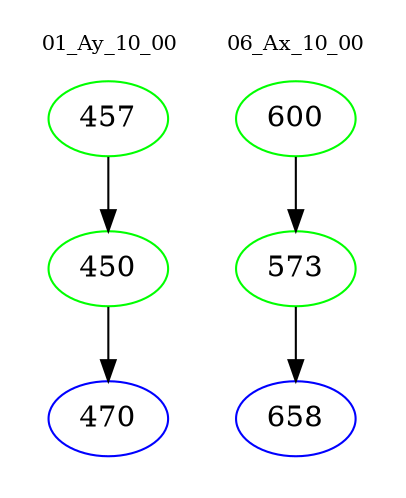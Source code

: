 digraph{
subgraph cluster_0 {
color = white
label = "01_Ay_10_00";
fontsize=10;
T0_457 [label="457", color="green"]
T0_457 -> T0_450 [color="black"]
T0_450 [label="450", color="green"]
T0_450 -> T0_470 [color="black"]
T0_470 [label="470", color="blue"]
}
subgraph cluster_1 {
color = white
label = "06_Ax_10_00";
fontsize=10;
T1_600 [label="600", color="green"]
T1_600 -> T1_573 [color="black"]
T1_573 [label="573", color="green"]
T1_573 -> T1_658 [color="black"]
T1_658 [label="658", color="blue"]
}
}
